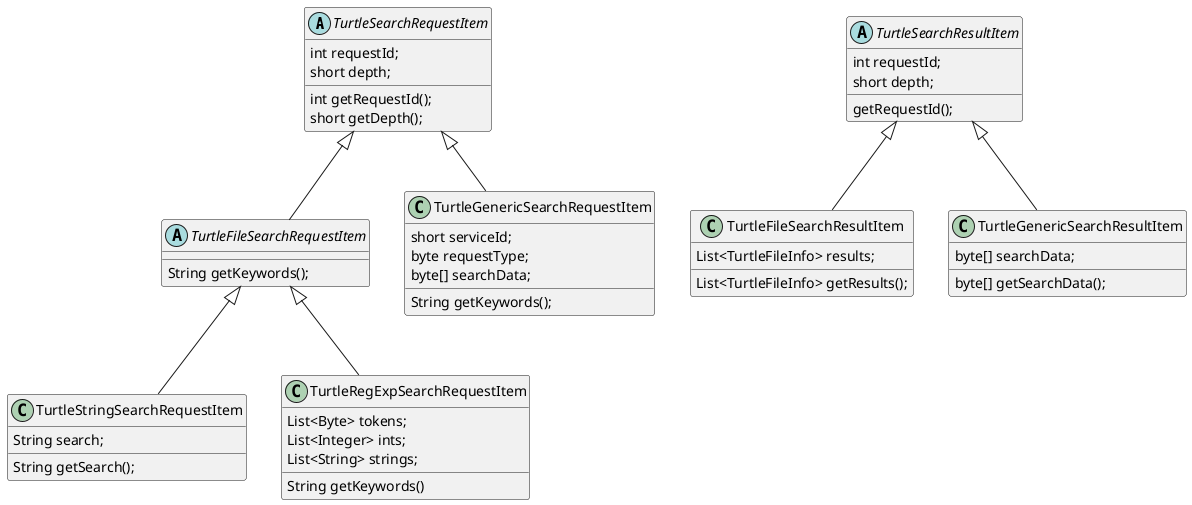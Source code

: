 @startuml
'https://plantuml.com/class-diagram

abstract class TurtleSearchRequestItem {
	int requestId;
	short depth;
	int getRequestId();
	short getDepth();
}

abstract class TurtleFileSearchRequestItem {
	String getKeywords();
}

abstract class TurtleSearchResultItem {
	int requestId;
	short depth;
	getRequestId();
}

class TurtleStringSearchRequestItem {
	String search;
	String getSearch();
}

class TurtleRegExpSearchRequestItem {
	List<Byte> tokens;
	List<Integer> ints;
	List<String> strings;
	String getKeywords()
}

class TurtleGenericSearchRequestItem {
	short serviceId;
	byte requestType;
	byte[] searchData;
	String getKeywords();
}

class TurtleFileSearchResultItem {
	List<TurtleFileInfo> results;
	List<TurtleFileInfo> getResults();
}

class TurtleGenericSearchResultItem {
	byte[] searchData;
	byte[] getSearchData();
}

TurtleSearchRequestItem <|-- TurtleFileSearchRequestItem
TurtleSearchRequestItem <|-- TurtleGenericSearchRequestItem
TurtleFileSearchRequestItem <|-- TurtleStringSearchRequestItem
TurtleFileSearchRequestItem <|-- TurtleRegExpSearchRequestItem
TurtleSearchResultItem <|-- TurtleFileSearchResultItem
TurtleSearchResultItem <|-- TurtleGenericSearchResultItem

@enduml